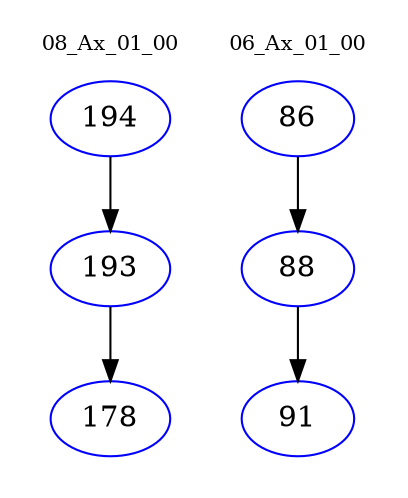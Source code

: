 digraph{
subgraph cluster_0 {
color = white
label = "08_Ax_01_00";
fontsize=10;
T0_194 [label="194", color="blue"]
T0_194 -> T0_193 [color="black"]
T0_193 [label="193", color="blue"]
T0_193 -> T0_178 [color="black"]
T0_178 [label="178", color="blue"]
}
subgraph cluster_1 {
color = white
label = "06_Ax_01_00";
fontsize=10;
T1_86 [label="86", color="blue"]
T1_86 -> T1_88 [color="black"]
T1_88 [label="88", color="blue"]
T1_88 -> T1_91 [color="black"]
T1_91 [label="91", color="blue"]
}
}
